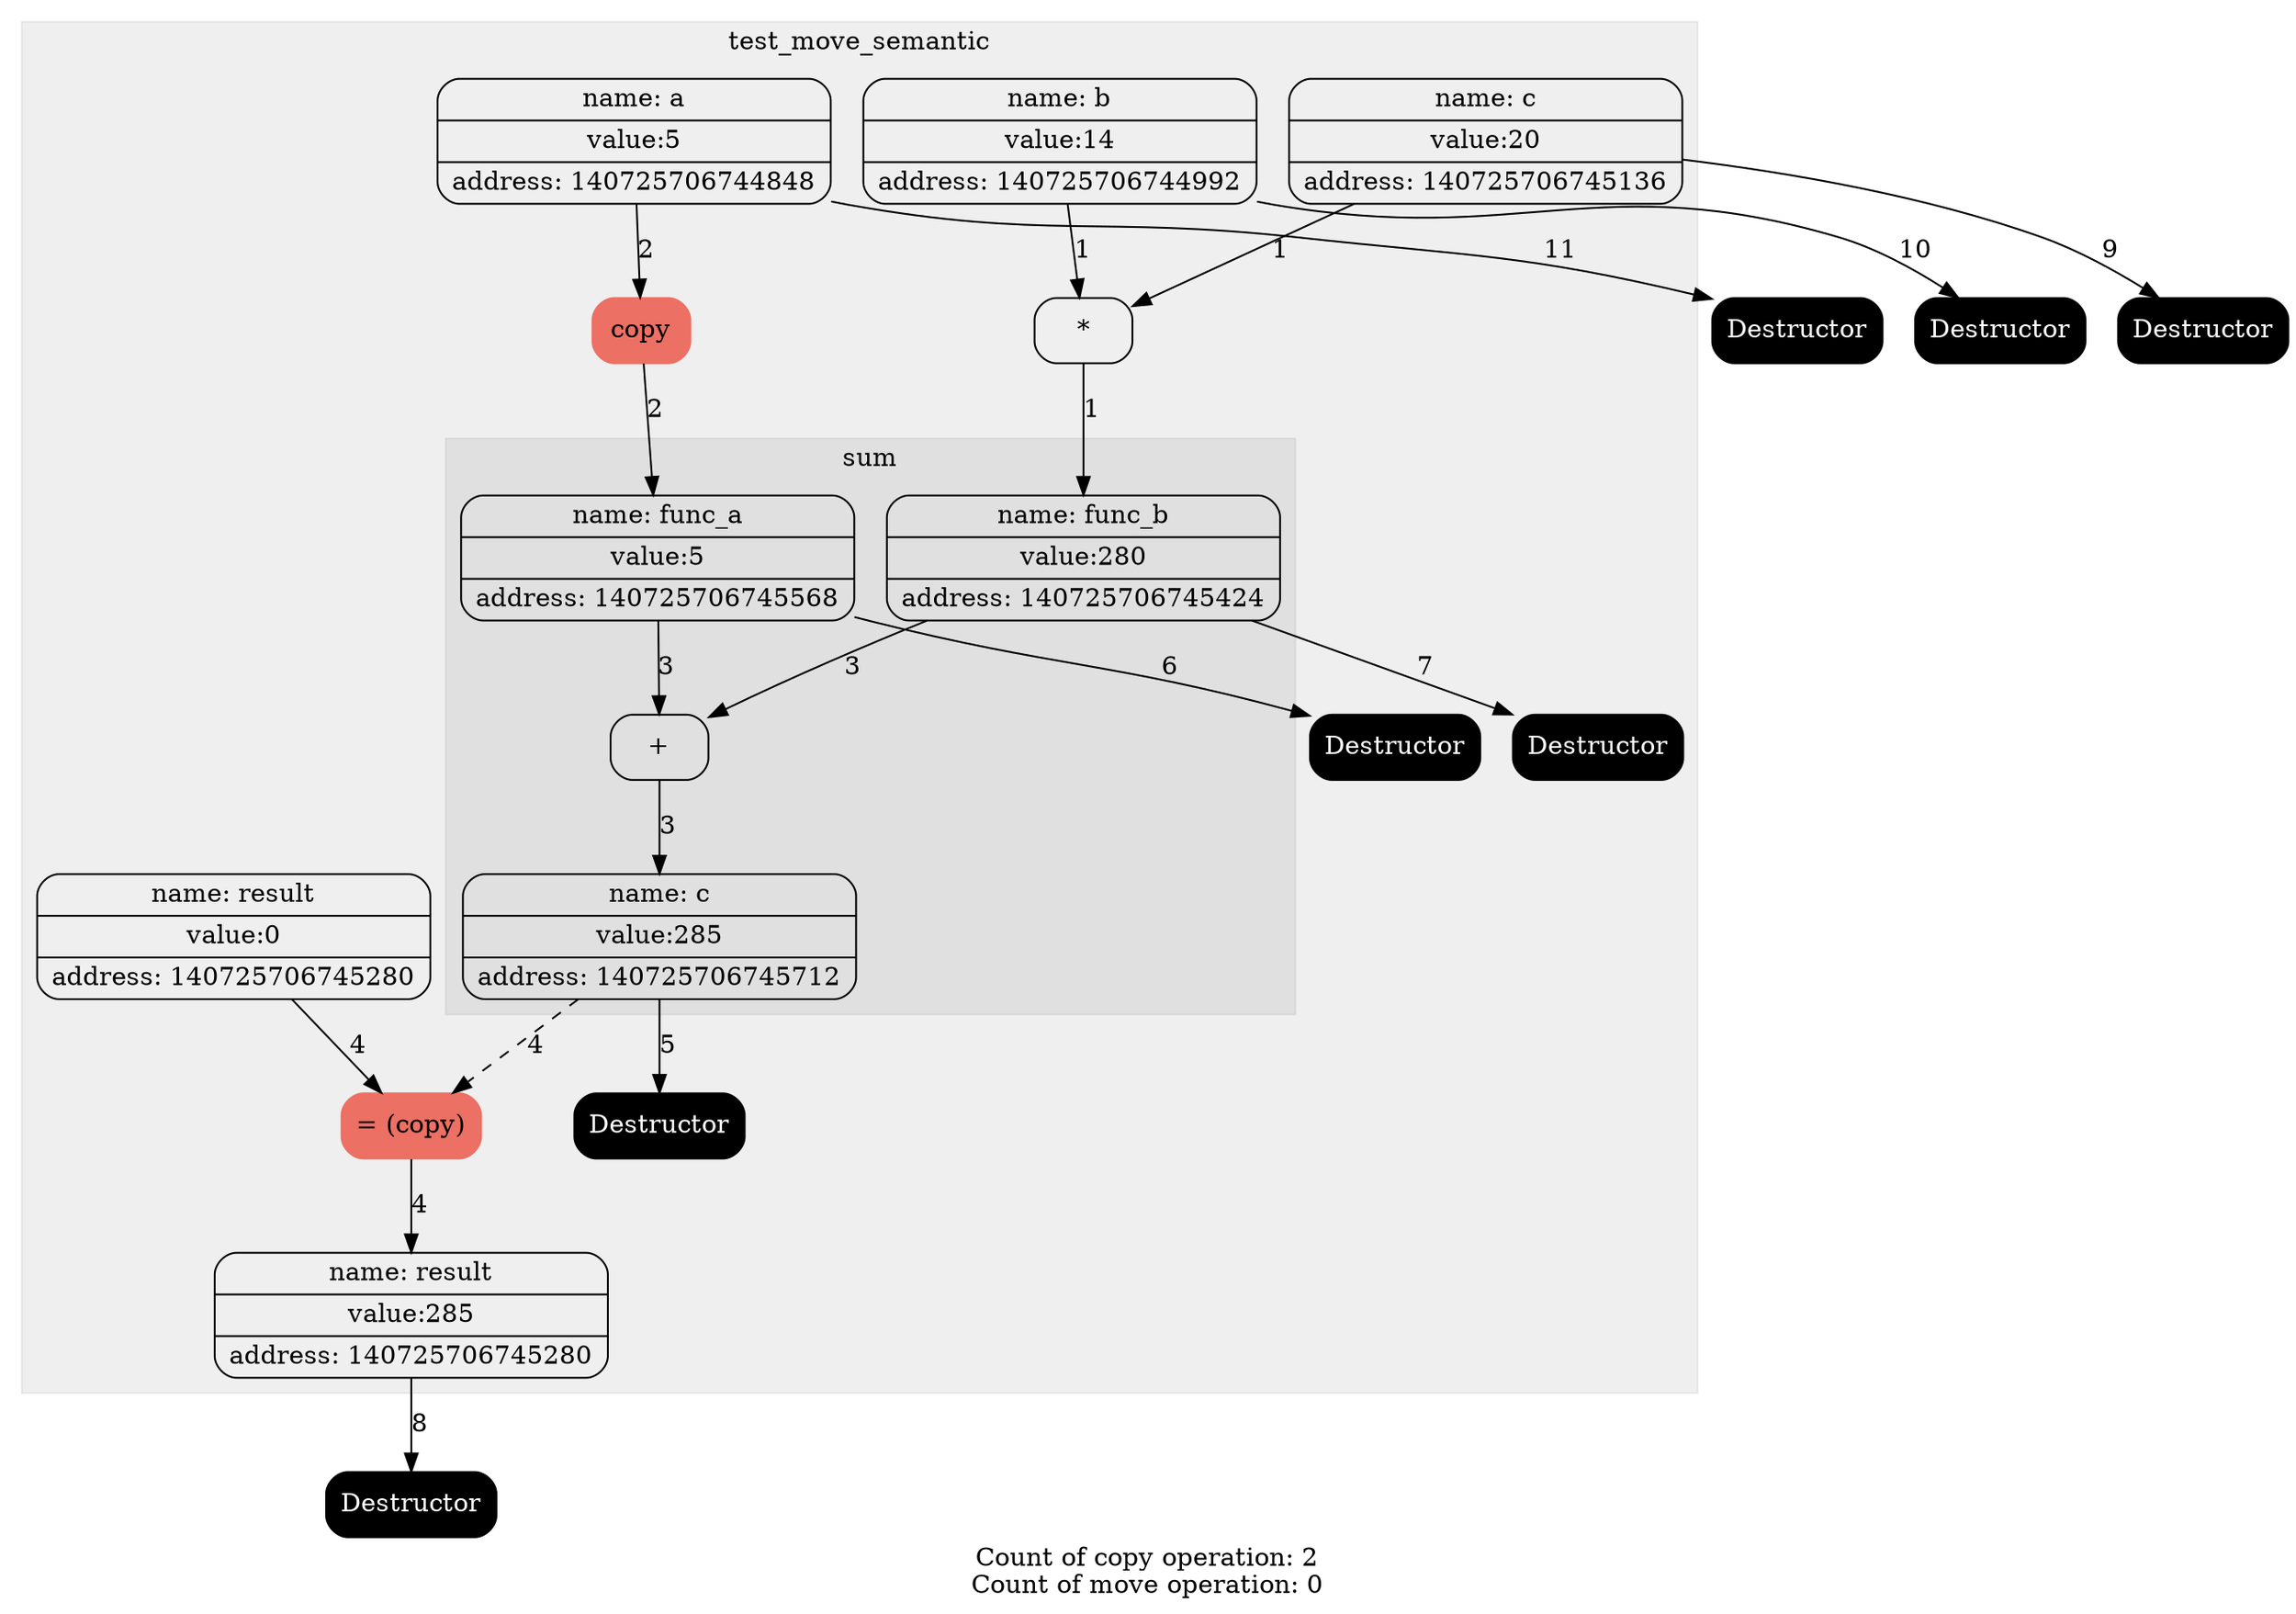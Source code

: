 digraph G{
trankdir=HR;
node[shape=Mrecord];

subgraph "cluster_0" {
label = test_move_semantic;
style= filled
color = "#00000010";
1[label="{ {name: tmp0} | {value:5} | {address: 140725706744848}} " color=""style=""fontcolor=""];
1[label="{ {name: a} | {value:5} | {address: 140725706744848}} " color=""style=""fontcolor=""];
2[label="{ {name: tmp1} | {value:14} | {address: 140725706744992}} " color=""style=""fontcolor=""];
2[label="{ {name: b} | {value:14} | {address: 140725706744992}} " color=""style=""fontcolor=""];
3[label="{ {name: tmp2} | {value:20} | {address: 140725706745136}} " color=""style=""fontcolor=""];
3[label="{ {name: c} | {value:20} | {address: 140725706745136}} " color=""style=""fontcolor=""];
4[label="{ {name: tmp3} | {value:0} | {address: 140725706745280}} " color=""style=""fontcolor=""];
4[label="{ {name: result} | {value:0} | {address: 140725706745280}} " color=""style=""fontcolor=""];
5[label="*" color = "" style = ""fontcolor =""];
edge[style = "" color = ""label = "1"fontcolor =""]2->5;
edge[style = "" color = ""label = "1"fontcolor =""]3->5;
6[label="{ {name: tmp4} | {value:280} | {address: 140725706745424}} " color=""style=""fontcolor=""];
edge[style = "" color = ""label = "1"fontcolor =""]5->6;
7[label="copy" color = "#EC7063" style = "filled"fontcolor =""];
edge[style = "" color = ""label = "2"fontcolor =""]1->7;
8[label="{ {name: tmp5} | {value:5} | {address: 140725706745568}} " color=""style=""fontcolor=""];
edge[style = "" color = ""label = "2"fontcolor =""]7->8;
subgraph "cluster_1" {
label = sum;
style= filled
color = "#00000010";
8[label="{ {name: func_a} | {value:5} | {address: 140725706745568}} " color=""style=""fontcolor=""];
6[label="{ {name: func_b} | {value:280} | {address: 140725706745424}} " color=""style=""fontcolor=""];
9[label="+" color = "" style = ""fontcolor =""];
edge[style = "" color = ""label = "3"fontcolor =""]8->9;
edge[style = "" color = ""label = "3"fontcolor =""]6->9;
10[label="{ {name: tmp6} | {value:285} | {address: 140725706745712}} " color=""style=""fontcolor=""];
edge[style = "" color = ""label = "3"fontcolor =""]9->10;
10[label="{ {name: c} | {value:285} | {address: 140725706745712}} " color=""style=""fontcolor=""];
}
11[label="= (copy)" color = "#EC7063" style = "filled"fontcolor =""];
edge[style = "" color = ""label = "4"fontcolor =""]4->11;
edge[style = "dashed" color = ""label = "4"fontcolor =""]10->11;
12[label="{ {name: result} | {value:285} | {address: 140725706745280}} " color=""style=""fontcolor=""];
edge[style = "" color = ""label = "4"fontcolor =""]11->12;
13[label="Destructor" color = "black" style = "filled"fontcolor ="white"];
edge[style = "" color = ""label = "5"fontcolor =""]10->13;
14[label="Destructor" color = "black" style = "filled"fontcolor ="white"];
edge[style = "" color = ""label = "6"fontcolor =""]8->14;
15[label="Destructor" color = "black" style = "filled"fontcolor ="white"];
edge[style = "" color = ""label = "7"fontcolor =""]6->15;
}
16[label="Destructor" color = "black" style = "filled"fontcolor ="white"];
edge[style = "" color = ""label = "8"fontcolor =""]12->16;
17[label="Destructor" color = "black" style = "filled"fontcolor ="white"];
edge[style = "" color = ""label = "9"fontcolor =""]3->17;
18[label="Destructor" color = "black" style = "filled"fontcolor ="white"];
edge[style = "" color = ""label = "10"fontcolor =""]2->18;
19[label="Destructor" color = "black" style = "filled"fontcolor ="white"];
edge[style = "" color = ""label = "11"fontcolor =""]1->19;
label="Count of copy operation: 2
Count of move operation: 0"}